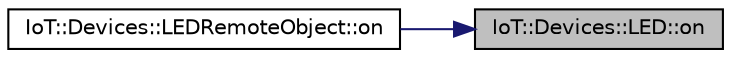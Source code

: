 digraph "IoT::Devices::LED::on"
{
 // LATEX_PDF_SIZE
  edge [fontname="Helvetica",fontsize="10",labelfontname="Helvetica",labelfontsize="10"];
  node [fontname="Helvetica",fontsize="10",shape=record];
  rankdir="RL";
  Node1 [label="IoT::Devices::LED::on",height=0.2,width=0.4,color="black", fillcolor="grey75", style="filled", fontcolor="black",tooltip="Destroys the LED."];
  Node1 -> Node2 [dir="back",color="midnightblue",fontsize="10",style="solid"];
  Node2 [label="IoT::Devices::LEDRemoteObject::on",height=0.2,width=0.4,color="black", fillcolor="white", style="filled",URL="$classIoT_1_1Devices_1_1LEDRemoteObject.html#a8dc5b9d363f4b57589e51ac9abde8a99",tooltip=" "];
}
